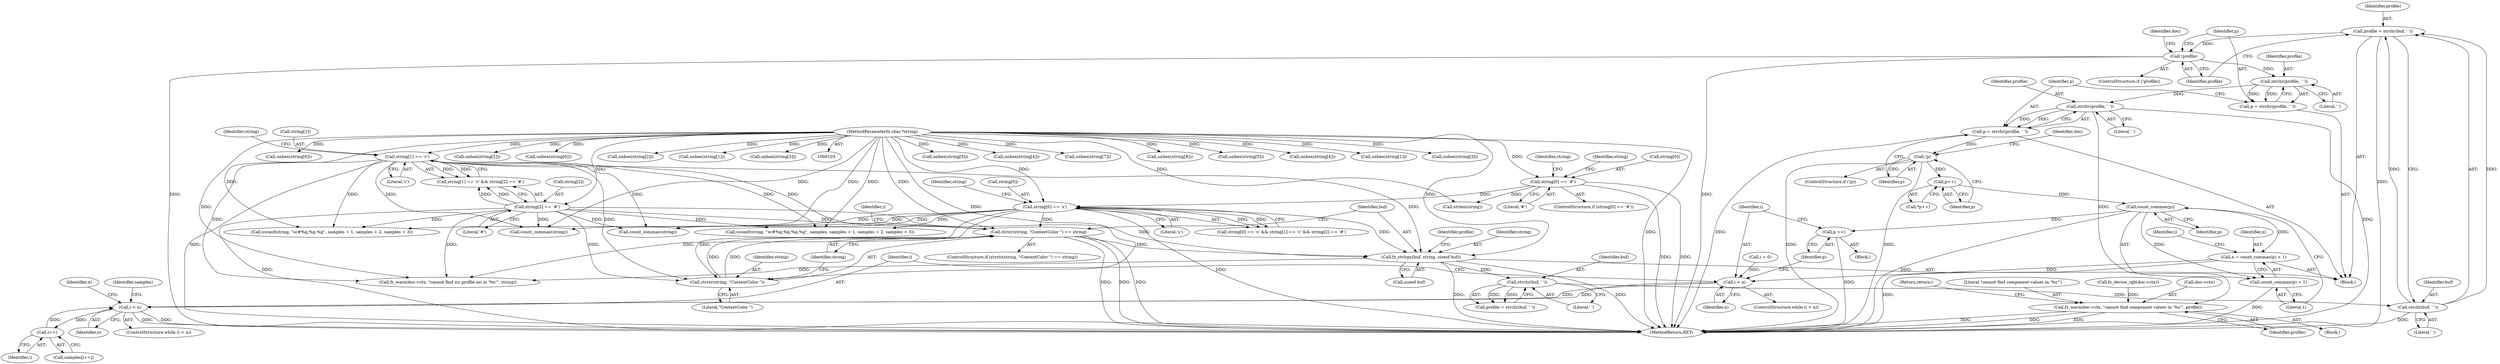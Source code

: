 digraph "0_ghostscript_60dabde18d7fe12b19da8b509bdfee9cc886aafc_0@API" {
"1000373" [label="(Call,strchr(profile, ' '))"];
"1000361" [label="(Call,!profile)"];
"1000355" [label="(Call,profile = strchr(buf, ' '))"];
"1000357" [label="(Call,strchr(buf, ' '))"];
"1000352" [label="(Call,strchr(buf, ' '))"];
"1000345" [label="(Call,fz_strlcpy(buf, string, sizeof buf))"];
"1000285" [label="(Call,string[0] == 's')"];
"1000138" [label="(Call,string[0] == '#')"];
"1000106" [label="(MethodParameterIn,char *string)"];
"1000291" [label="(Call,string[1] == 'c')"];
"1000339" [label="(Call,strstr(string, \"ContextColor \") == string)"];
"1000340" [label="(Call,strstr(string, \"ContextColor \"))"];
"1000296" [label="(Call,string[2] == '#')"];
"1000371" [label="(Call,p = strchr(profile, ' '))"];
"1000378" [label="(Call,strchr(profile, ' '))"];
"1000376" [label="(Call,p = strchr(profile, ' '))"];
"1000382" [label="(Call,!p)"];
"1000394" [label="(Call,p++)"];
"1000400" [label="(Call,count_commas(p))"];
"1000397" [label="(Call,n = count_commas(p) + 1)"];
"1000407" [label="(Call,i < n)"];
"1000414" [label="(Call,i < n)"];
"1000421" [label="(Call,i++)"];
"1000399" [label="(Call,count_commas(p) + 1)"];
"1000411" [label="(Call,p ++)"];
"1000385" [label="(Call,fz_warn(doc->ctx, \"cannot find component values in '%s'\", profile))"];
"1000530" [label="(MethodReturn,RET)"];
"1000253" [label="(Call,unhex(string[5]))"];
"1000389" [label="(Literal,\"cannot find component values in '%s'\")"];
"1000243" [label="(Call,unhex(string[4]))"];
"1000293" [label="(Identifier,string)"];
"1000339" [label="(Call,strstr(string, \"ContextColor \") == string)"];
"1000298" [label="(Identifier,string)"];
"1000422" [label="(Identifier,i)"];
"1000402" [label="(Literal,1)"];
"1000358" [label="(Identifier,buf)"];
"1000201" [label="(Call,unhex(string[7]))"];
"1000324" [label="(Call,sscanf(string, \"sc#%g,%g,%g,%g\", samples, samples + 1, samples + 2, samples + 3))"];
"1000296" [label="(Call,string[2] == '#')"];
"1000371" [label="(Call,p = strchr(profile, ' '))"];
"1000289" [label="(Literal,'s')"];
"1000404" [label="(Identifier,i)"];
"1000390" [label="(Identifier,profile)"];
"1000346" [label="(Identifier,buf)"];
"1000378" [label="(Call,strchr(profile, ' '))"];
"1000284" [label="(Call,string[0] == 's' && string[1] == 'c' && string[2] == '#')"];
"1000138" [label="(Call,string[0] == '#')"];
"1000285" [label="(Call,string[0] == 's')"];
"1000361" [label="(Call,!profile)"];
"1000343" [label="(Identifier,string)"];
"1000342" [label="(Literal,\"ContextColor \")"];
"1000397" [label="(Call,n = count_commas(p) + 1)"];
"1000338" [label="(ControlStructure,if (strstr(string, \"ContextColor \") == string))"];
"1000290" [label="(Call,string[1] == 'c' && string[2] == '#')"];
"1000357" [label="(Call,strchr(buf, ' '))"];
"1000142" [label="(Literal,'#')"];
"1000291" [label="(Call,string[1] == 'c')"];
"1000118" [label="(Call,fz_device_rgb(doc->ctx))"];
"1000297" [label="(Call,string[2])"];
"1000381" [label="(ControlStructure,if (!p))"];
"1000374" [label="(Identifier,profile)"];
"1000387" [label="(Identifier,doc)"];
"1000345" [label="(Call,fz_strlcpy(buf, string, sizeof buf))"];
"1000366" [label="(Identifier,doc)"];
"1000394" [label="(Call,p++)"];
"1000398" [label="(Identifier,n)"];
"1000401" [label="(Identifier,p)"];
"1000206" [label="(Call,unhex(string[8]))"];
"1000186" [label="(Call,unhex(string[5]))"];
"1000176" [label="(Call,unhex(string[4]))"];
"1000352" [label="(Call,strchr(buf, ' '))"];
"1000287" [label="(Identifier,string)"];
"1000382" [label="(Call,!p)"];
"1000354" [label="(Literal,' ')"];
"1000376" [label="(Call,p = strchr(profile, ' '))"];
"1000416" [label="(Identifier,n)"];
"1000351" [label="(Identifier,profile)"];
"1000353" [label="(Identifier,buf)"];
"1000385" [label="(Call,fz_warn(doc->ctx, \"cannot find component values in '%s'\", profile))"];
"1000350" [label="(Call,profile = strchr(buf, ' '))"];
"1000295" [label="(Literal,'c')"];
"1000286" [label="(Call,string[0])"];
"1000300" [label="(Literal,'#')"];
"1000307" [label="(Call,sscanf(string, \"sc#%g,%g,%g\", samples + 1, samples + 2, samples + 3))"];
"1000412" [label="(Identifier,p)"];
"1000419" [label="(Call,samples[i++])"];
"1000379" [label="(Identifier,profile)"];
"1000156" [label="(Call,unhex(string[1]))"];
"1000420" [label="(Identifier,samples)"];
"1000171" [label="(Call,unhex(string[3]))"];
"1000380" [label="(Literal,' ')"];
"1000414" [label="(Call,i < n)"];
"1000292" [label="(Call,string[1])"];
"1000147" [label="(Identifier,string)"];
"1000384" [label="(Block,)"];
"1000355" [label="(Call,profile = strchr(buf, ' '))"];
"1000373" [label="(Call,strchr(profile, ' '))"];
"1000340" [label="(Call,strstr(string, \"ContextColor \"))"];
"1000191" [label="(Call,unhex(string[6]))"];
"1000344" [label="(Block,)"];
"1000372" [label="(Identifier,p)"];
"1000425" [label="(Identifier,n)"];
"1000393" [label="(Call,*p++)"];
"1000348" [label="(Call,sizeof buf)"];
"1000377" [label="(Identifier,p)"];
"1000360" [label="(ControlStructure,if (!profile))"];
"1000137" [label="(ControlStructure,if (string[0] == '#'))"];
"1000409" [label="(Identifier,n)"];
"1000347" [label="(Identifier,string)"];
"1000362" [label="(Identifier,profile)"];
"1000403" [label="(Call,i = 0)"];
"1000341" [label="(Identifier,string)"];
"1000406" [label="(ControlStructure,while (i < n))"];
"1000386" [label="(Call,doc->ctx)"];
"1000321" [label="(Call,count_commas(string))"];
"1000139" [label="(Call,string[0])"];
"1000359" [label="(Literal,' ')"];
"1000161" [label="(Call,unhex(string[2]))"];
"1000495" [label="(Identifier,i)"];
"1000408" [label="(Identifier,i)"];
"1000106" [label="(MethodParameterIn,char *string)"];
"1000400" [label="(Call,count_commas(p))"];
"1000356" [label="(Identifier,profile)"];
"1000258" [label="(Call,unhex(string[6]))"];
"1000364" [label="(Call,fz_warn(doc->ctx, \"cannot find icc profile uri in '%s'\", string))"];
"1000395" [label="(Identifier,p)"];
"1000399" [label="(Call,count_commas(p) + 1)"];
"1000413" [label="(ControlStructure,while (i < n))"];
"1000411" [label="(Call,p ++)"];
"1000410" [label="(Block,)"];
"1000407" [label="(Call,i < n)"];
"1000391" [label="(Return,return;)"];
"1000383" [label="(Identifier,p)"];
"1000304" [label="(Call,count_commas(string))"];
"1000228" [label="(Call,unhex(string[2]))"];
"1000415" [label="(Identifier,i)"];
"1000421" [label="(Call,i++)"];
"1000223" [label="(Call,unhex(string[1]))"];
"1000375" [label="(Literal,' ')"];
"1000238" [label="(Call,unhex(string[3]))"];
"1000146" [label="(Call,strlen(string))"];
"1000373" -> "1000371"  [label="AST: "];
"1000373" -> "1000375"  [label="CFG: "];
"1000374" -> "1000373"  [label="AST: "];
"1000375" -> "1000373"  [label="AST: "];
"1000371" -> "1000373"  [label="CFG: "];
"1000373" -> "1000371"  [label="DDG: "];
"1000373" -> "1000371"  [label="DDG: "];
"1000361" -> "1000373"  [label="DDG: "];
"1000373" -> "1000378"  [label="DDG: "];
"1000361" -> "1000360"  [label="AST: "];
"1000361" -> "1000362"  [label="CFG: "];
"1000362" -> "1000361"  [label="AST: "];
"1000366" -> "1000361"  [label="CFG: "];
"1000372" -> "1000361"  [label="CFG: "];
"1000361" -> "1000530"  [label="DDG: "];
"1000361" -> "1000530"  [label="DDG: "];
"1000355" -> "1000361"  [label="DDG: "];
"1000355" -> "1000344"  [label="AST: "];
"1000355" -> "1000357"  [label="CFG: "];
"1000356" -> "1000355"  [label="AST: "];
"1000357" -> "1000355"  [label="AST: "];
"1000362" -> "1000355"  [label="CFG: "];
"1000355" -> "1000530"  [label="DDG: "];
"1000357" -> "1000355"  [label="DDG: "];
"1000357" -> "1000355"  [label="DDG: "];
"1000357" -> "1000359"  [label="CFG: "];
"1000358" -> "1000357"  [label="AST: "];
"1000359" -> "1000357"  [label="AST: "];
"1000357" -> "1000530"  [label="DDG: "];
"1000352" -> "1000357"  [label="DDG: "];
"1000352" -> "1000350"  [label="AST: "];
"1000352" -> "1000354"  [label="CFG: "];
"1000353" -> "1000352"  [label="AST: "];
"1000354" -> "1000352"  [label="AST: "];
"1000350" -> "1000352"  [label="CFG: "];
"1000352" -> "1000350"  [label="DDG: "];
"1000352" -> "1000350"  [label="DDG: "];
"1000345" -> "1000352"  [label="DDG: "];
"1000345" -> "1000344"  [label="AST: "];
"1000345" -> "1000348"  [label="CFG: "];
"1000346" -> "1000345"  [label="AST: "];
"1000347" -> "1000345"  [label="AST: "];
"1000348" -> "1000345"  [label="AST: "];
"1000351" -> "1000345"  [label="CFG: "];
"1000345" -> "1000530"  [label="DDG: "];
"1000345" -> "1000530"  [label="DDG: "];
"1000285" -> "1000345"  [label="DDG: "];
"1000291" -> "1000345"  [label="DDG: "];
"1000339" -> "1000345"  [label="DDG: "];
"1000296" -> "1000345"  [label="DDG: "];
"1000106" -> "1000345"  [label="DDG: "];
"1000345" -> "1000364"  [label="DDG: "];
"1000285" -> "1000284"  [label="AST: "];
"1000285" -> "1000289"  [label="CFG: "];
"1000286" -> "1000285"  [label="AST: "];
"1000289" -> "1000285"  [label="AST: "];
"1000293" -> "1000285"  [label="CFG: "];
"1000284" -> "1000285"  [label="CFG: "];
"1000285" -> "1000530"  [label="DDG: "];
"1000285" -> "1000284"  [label="DDG: "];
"1000285" -> "1000284"  [label="DDG: "];
"1000138" -> "1000285"  [label="DDG: "];
"1000106" -> "1000285"  [label="DDG: "];
"1000285" -> "1000304"  [label="DDG: "];
"1000285" -> "1000307"  [label="DDG: "];
"1000285" -> "1000321"  [label="DDG: "];
"1000285" -> "1000324"  [label="DDG: "];
"1000285" -> "1000340"  [label="DDG: "];
"1000285" -> "1000339"  [label="DDG: "];
"1000285" -> "1000364"  [label="DDG: "];
"1000138" -> "1000137"  [label="AST: "];
"1000138" -> "1000142"  [label="CFG: "];
"1000139" -> "1000138"  [label="AST: "];
"1000142" -> "1000138"  [label="AST: "];
"1000147" -> "1000138"  [label="CFG: "];
"1000287" -> "1000138"  [label="CFG: "];
"1000138" -> "1000530"  [label="DDG: "];
"1000138" -> "1000530"  [label="DDG: "];
"1000106" -> "1000138"  [label="DDG: "];
"1000138" -> "1000146"  [label="DDG: "];
"1000106" -> "1000103"  [label="AST: "];
"1000106" -> "1000530"  [label="DDG: "];
"1000106" -> "1000146"  [label="DDG: "];
"1000106" -> "1000156"  [label="DDG: "];
"1000106" -> "1000161"  [label="DDG: "];
"1000106" -> "1000171"  [label="DDG: "];
"1000106" -> "1000176"  [label="DDG: "];
"1000106" -> "1000186"  [label="DDG: "];
"1000106" -> "1000191"  [label="DDG: "];
"1000106" -> "1000201"  [label="DDG: "];
"1000106" -> "1000206"  [label="DDG: "];
"1000106" -> "1000223"  [label="DDG: "];
"1000106" -> "1000228"  [label="DDG: "];
"1000106" -> "1000238"  [label="DDG: "];
"1000106" -> "1000243"  [label="DDG: "];
"1000106" -> "1000253"  [label="DDG: "];
"1000106" -> "1000258"  [label="DDG: "];
"1000106" -> "1000291"  [label="DDG: "];
"1000106" -> "1000296"  [label="DDG: "];
"1000106" -> "1000304"  [label="DDG: "];
"1000106" -> "1000307"  [label="DDG: "];
"1000106" -> "1000321"  [label="DDG: "];
"1000106" -> "1000324"  [label="DDG: "];
"1000106" -> "1000340"  [label="DDG: "];
"1000106" -> "1000339"  [label="DDG: "];
"1000106" -> "1000364"  [label="DDG: "];
"1000291" -> "1000290"  [label="AST: "];
"1000291" -> "1000295"  [label="CFG: "];
"1000292" -> "1000291"  [label="AST: "];
"1000295" -> "1000291"  [label="AST: "];
"1000298" -> "1000291"  [label="CFG: "];
"1000290" -> "1000291"  [label="CFG: "];
"1000291" -> "1000530"  [label="DDG: "];
"1000291" -> "1000290"  [label="DDG: "];
"1000291" -> "1000290"  [label="DDG: "];
"1000291" -> "1000304"  [label="DDG: "];
"1000291" -> "1000307"  [label="DDG: "];
"1000291" -> "1000321"  [label="DDG: "];
"1000291" -> "1000324"  [label="DDG: "];
"1000291" -> "1000340"  [label="DDG: "];
"1000291" -> "1000339"  [label="DDG: "];
"1000291" -> "1000364"  [label="DDG: "];
"1000339" -> "1000338"  [label="AST: "];
"1000339" -> "1000343"  [label="CFG: "];
"1000340" -> "1000339"  [label="AST: "];
"1000343" -> "1000339"  [label="AST: "];
"1000346" -> "1000339"  [label="CFG: "];
"1000495" -> "1000339"  [label="CFG: "];
"1000339" -> "1000530"  [label="DDG: "];
"1000339" -> "1000530"  [label="DDG: "];
"1000339" -> "1000530"  [label="DDG: "];
"1000340" -> "1000339"  [label="DDG: "];
"1000340" -> "1000339"  [label="DDG: "];
"1000296" -> "1000339"  [label="DDG: "];
"1000340" -> "1000342"  [label="CFG: "];
"1000341" -> "1000340"  [label="AST: "];
"1000342" -> "1000340"  [label="AST: "];
"1000343" -> "1000340"  [label="CFG: "];
"1000296" -> "1000340"  [label="DDG: "];
"1000296" -> "1000290"  [label="AST: "];
"1000296" -> "1000300"  [label="CFG: "];
"1000297" -> "1000296"  [label="AST: "];
"1000300" -> "1000296"  [label="AST: "];
"1000290" -> "1000296"  [label="CFG: "];
"1000296" -> "1000530"  [label="DDG: "];
"1000296" -> "1000290"  [label="DDG: "];
"1000296" -> "1000290"  [label="DDG: "];
"1000296" -> "1000304"  [label="DDG: "];
"1000296" -> "1000307"  [label="DDG: "];
"1000296" -> "1000321"  [label="DDG: "];
"1000296" -> "1000324"  [label="DDG: "];
"1000296" -> "1000364"  [label="DDG: "];
"1000371" -> "1000344"  [label="AST: "];
"1000372" -> "1000371"  [label="AST: "];
"1000377" -> "1000371"  [label="CFG: "];
"1000378" -> "1000376"  [label="AST: "];
"1000378" -> "1000380"  [label="CFG: "];
"1000379" -> "1000378"  [label="AST: "];
"1000380" -> "1000378"  [label="AST: "];
"1000376" -> "1000378"  [label="CFG: "];
"1000378" -> "1000530"  [label="DDG: "];
"1000378" -> "1000376"  [label="DDG: "];
"1000378" -> "1000376"  [label="DDG: "];
"1000378" -> "1000385"  [label="DDG: "];
"1000376" -> "1000344"  [label="AST: "];
"1000377" -> "1000376"  [label="AST: "];
"1000383" -> "1000376"  [label="CFG: "];
"1000376" -> "1000530"  [label="DDG: "];
"1000376" -> "1000382"  [label="DDG: "];
"1000382" -> "1000381"  [label="AST: "];
"1000382" -> "1000383"  [label="CFG: "];
"1000383" -> "1000382"  [label="AST: "];
"1000387" -> "1000382"  [label="CFG: "];
"1000395" -> "1000382"  [label="CFG: "];
"1000382" -> "1000530"  [label="DDG: "];
"1000382" -> "1000530"  [label="DDG: "];
"1000382" -> "1000394"  [label="DDG: "];
"1000394" -> "1000393"  [label="AST: "];
"1000394" -> "1000395"  [label="CFG: "];
"1000395" -> "1000394"  [label="AST: "];
"1000393" -> "1000394"  [label="CFG: "];
"1000394" -> "1000400"  [label="DDG: "];
"1000400" -> "1000399"  [label="AST: "];
"1000400" -> "1000401"  [label="CFG: "];
"1000401" -> "1000400"  [label="AST: "];
"1000402" -> "1000400"  [label="CFG: "];
"1000400" -> "1000530"  [label="DDG: "];
"1000400" -> "1000397"  [label="DDG: "];
"1000400" -> "1000399"  [label="DDG: "];
"1000400" -> "1000411"  [label="DDG: "];
"1000397" -> "1000344"  [label="AST: "];
"1000397" -> "1000399"  [label="CFG: "];
"1000398" -> "1000397"  [label="AST: "];
"1000399" -> "1000397"  [label="AST: "];
"1000404" -> "1000397"  [label="CFG: "];
"1000397" -> "1000530"  [label="DDG: "];
"1000397" -> "1000407"  [label="DDG: "];
"1000407" -> "1000406"  [label="AST: "];
"1000407" -> "1000409"  [label="CFG: "];
"1000408" -> "1000407"  [label="AST: "];
"1000409" -> "1000407"  [label="AST: "];
"1000412" -> "1000407"  [label="CFG: "];
"1000415" -> "1000407"  [label="CFG: "];
"1000403" -> "1000407"  [label="DDG: "];
"1000407" -> "1000414"  [label="DDG: "];
"1000407" -> "1000414"  [label="DDG: "];
"1000414" -> "1000413"  [label="AST: "];
"1000414" -> "1000416"  [label="CFG: "];
"1000415" -> "1000414"  [label="AST: "];
"1000416" -> "1000414"  [label="AST: "];
"1000420" -> "1000414"  [label="CFG: "];
"1000425" -> "1000414"  [label="CFG: "];
"1000414" -> "1000530"  [label="DDG: "];
"1000414" -> "1000530"  [label="DDG: "];
"1000421" -> "1000414"  [label="DDG: "];
"1000414" -> "1000421"  [label="DDG: "];
"1000421" -> "1000419"  [label="AST: "];
"1000421" -> "1000422"  [label="CFG: "];
"1000422" -> "1000421"  [label="AST: "];
"1000419" -> "1000421"  [label="CFG: "];
"1000399" -> "1000402"  [label="CFG: "];
"1000402" -> "1000399"  [label="AST: "];
"1000399" -> "1000530"  [label="DDG: "];
"1000411" -> "1000410"  [label="AST: "];
"1000411" -> "1000412"  [label="CFG: "];
"1000412" -> "1000411"  [label="AST: "];
"1000408" -> "1000411"  [label="CFG: "];
"1000411" -> "1000530"  [label="DDG: "];
"1000385" -> "1000384"  [label="AST: "];
"1000385" -> "1000390"  [label="CFG: "];
"1000386" -> "1000385"  [label="AST: "];
"1000389" -> "1000385"  [label="AST: "];
"1000390" -> "1000385"  [label="AST: "];
"1000391" -> "1000385"  [label="CFG: "];
"1000385" -> "1000530"  [label="DDG: "];
"1000385" -> "1000530"  [label="DDG: "];
"1000385" -> "1000530"  [label="DDG: "];
"1000118" -> "1000385"  [label="DDG: "];
}
